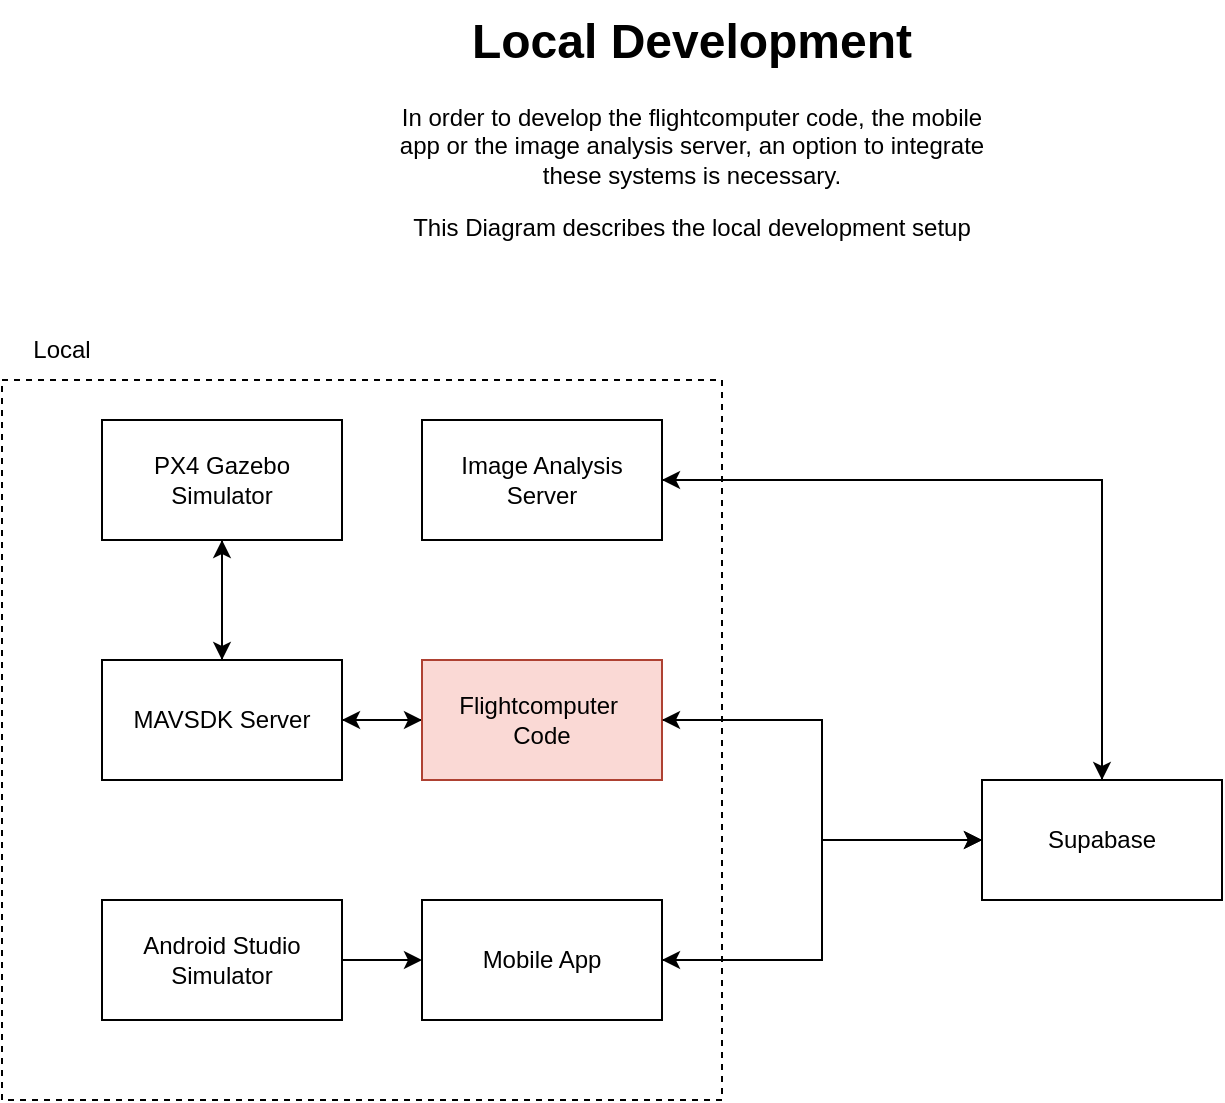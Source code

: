 <mxfile version="24.0.6" type="github">
  <diagram name="Page-1" id="SP0Z641HaMjEefX4H5Pm">
    <mxGraphModel dx="2313" dy="892" grid="1" gridSize="10" guides="1" tooltips="1" connect="1" arrows="1" fold="1" page="1" pageScale="1" pageWidth="850" pageHeight="1100" math="0" shadow="0">
      <root>
        <mxCell id="0" />
        <mxCell id="1" parent="0" />
        <mxCell id="qFjn44XNMLY__ncIcoNS-17" value="" style="rounded=0;whiteSpace=wrap;html=1;fillColor=none;dashed=1;" vertex="1" parent="1">
          <mxGeometry x="80" y="240" width="360" height="360" as="geometry" />
        </mxCell>
        <mxCell id="qFjn44XNMLY__ncIcoNS-9" style="edgeStyle=orthogonalEdgeStyle;rounded=0;orthogonalLoop=1;jettySize=auto;html=1;exitX=0.5;exitY=1;exitDx=0;exitDy=0;entryX=0.5;entryY=0;entryDx=0;entryDy=0;" edge="1" parent="1" source="qFjn44XNMLY__ncIcoNS-1" target="qFjn44XNMLY__ncIcoNS-2">
          <mxGeometry relative="1" as="geometry" />
        </mxCell>
        <mxCell id="qFjn44XNMLY__ncIcoNS-1" value="PX4 Gazebo Simulator" style="rounded=0;whiteSpace=wrap;html=1;" vertex="1" parent="1">
          <mxGeometry x="130" y="260" width="120" height="60" as="geometry" />
        </mxCell>
        <mxCell id="qFjn44XNMLY__ncIcoNS-10" style="edgeStyle=orthogonalEdgeStyle;rounded=0;orthogonalLoop=1;jettySize=auto;html=1;exitX=0.5;exitY=0;exitDx=0;exitDy=0;entryX=0.5;entryY=1;entryDx=0;entryDy=0;" edge="1" parent="1" source="qFjn44XNMLY__ncIcoNS-2" target="qFjn44XNMLY__ncIcoNS-1">
          <mxGeometry relative="1" as="geometry" />
        </mxCell>
        <mxCell id="qFjn44XNMLY__ncIcoNS-11" style="edgeStyle=orthogonalEdgeStyle;rounded=0;orthogonalLoop=1;jettySize=auto;html=1;exitX=1;exitY=0.5;exitDx=0;exitDy=0;entryX=0;entryY=0.5;entryDx=0;entryDy=0;" edge="1" parent="1" source="qFjn44XNMLY__ncIcoNS-2" target="qFjn44XNMLY__ncIcoNS-3">
          <mxGeometry relative="1" as="geometry" />
        </mxCell>
        <mxCell id="qFjn44XNMLY__ncIcoNS-2" value="MAVSDK Server" style="rounded=0;whiteSpace=wrap;html=1;" vertex="1" parent="1">
          <mxGeometry x="130" y="380" width="120" height="60" as="geometry" />
        </mxCell>
        <mxCell id="qFjn44XNMLY__ncIcoNS-12" style="edgeStyle=orthogonalEdgeStyle;rounded=0;orthogonalLoop=1;jettySize=auto;html=1;exitX=0;exitY=0.5;exitDx=0;exitDy=0;entryX=1;entryY=0.5;entryDx=0;entryDy=0;" edge="1" parent="1" source="qFjn44XNMLY__ncIcoNS-3" target="qFjn44XNMLY__ncIcoNS-2">
          <mxGeometry relative="1" as="geometry" />
        </mxCell>
        <mxCell id="qFjn44XNMLY__ncIcoNS-13" style="edgeStyle=orthogonalEdgeStyle;rounded=0;orthogonalLoop=1;jettySize=auto;html=1;exitX=1;exitY=0.5;exitDx=0;exitDy=0;entryX=0;entryY=0.5;entryDx=0;entryDy=0;" edge="1" parent="1" source="qFjn44XNMLY__ncIcoNS-3" target="qFjn44XNMLY__ncIcoNS-4">
          <mxGeometry relative="1" as="geometry" />
        </mxCell>
        <mxCell id="qFjn44XNMLY__ncIcoNS-3" value="&lt;div&gt;Flightcomputer&amp;nbsp;&lt;/div&gt;&lt;div&gt;Code&lt;/div&gt;" style="rounded=0;whiteSpace=wrap;html=1;fillColor=#fad9d5;strokeColor=#ae4132;" vertex="1" parent="1">
          <mxGeometry x="290" y="380" width="120" height="60" as="geometry" />
        </mxCell>
        <mxCell id="qFjn44XNMLY__ncIcoNS-14" style="edgeStyle=orthogonalEdgeStyle;rounded=0;orthogonalLoop=1;jettySize=auto;html=1;exitX=0;exitY=0.5;exitDx=0;exitDy=0;entryX=1;entryY=0.5;entryDx=0;entryDy=0;" edge="1" parent="1" source="qFjn44XNMLY__ncIcoNS-4" target="qFjn44XNMLY__ncIcoNS-3">
          <mxGeometry relative="1" as="geometry" />
        </mxCell>
        <mxCell id="qFjn44XNMLY__ncIcoNS-15" style="edgeStyle=orthogonalEdgeStyle;rounded=0;orthogonalLoop=1;jettySize=auto;html=1;exitX=0;exitY=0.5;exitDx=0;exitDy=0;entryX=1;entryY=0.5;entryDx=0;entryDy=0;" edge="1" parent="1" source="qFjn44XNMLY__ncIcoNS-4" target="qFjn44XNMLY__ncIcoNS-5">
          <mxGeometry relative="1" as="geometry" />
        </mxCell>
        <mxCell id="qFjn44XNMLY__ncIcoNS-22" style="edgeStyle=orthogonalEdgeStyle;rounded=0;orthogonalLoop=1;jettySize=auto;html=1;exitX=0.5;exitY=0;exitDx=0;exitDy=0;entryX=1;entryY=0.5;entryDx=0;entryDy=0;" edge="1" parent="1" source="qFjn44XNMLY__ncIcoNS-4" target="qFjn44XNMLY__ncIcoNS-20">
          <mxGeometry relative="1" as="geometry" />
        </mxCell>
        <mxCell id="qFjn44XNMLY__ncIcoNS-4" value="Supabase" style="rounded=0;whiteSpace=wrap;html=1;" vertex="1" parent="1">
          <mxGeometry x="570" y="440" width="120" height="60" as="geometry" />
        </mxCell>
        <mxCell id="qFjn44XNMLY__ncIcoNS-16" style="edgeStyle=orthogonalEdgeStyle;rounded=0;orthogonalLoop=1;jettySize=auto;html=1;exitX=1;exitY=0.5;exitDx=0;exitDy=0;entryX=0;entryY=0.5;entryDx=0;entryDy=0;" edge="1" parent="1" source="qFjn44XNMLY__ncIcoNS-5" target="qFjn44XNMLY__ncIcoNS-4">
          <mxGeometry relative="1" as="geometry" />
        </mxCell>
        <mxCell id="qFjn44XNMLY__ncIcoNS-5" value="Mobile App" style="rounded=0;whiteSpace=wrap;html=1;" vertex="1" parent="1">
          <mxGeometry x="290" y="500" width="120" height="60" as="geometry" />
        </mxCell>
        <mxCell id="qFjn44XNMLY__ncIcoNS-6" value="&lt;h1 style=&quot;margin-top: 0px;&quot;&gt;Local Development&lt;br&gt;&lt;/h1&gt;&lt;p&gt;In order to develop the flightcomputer code, the mobile app or the image analysis server, an option to integrate these systems is necessary.&lt;/p&gt;&lt;p&gt;This Diagram describes the local development setup&lt;br&gt;&lt;/p&gt;" style="text;html=1;whiteSpace=wrap;overflow=hidden;rounded=0;align=center;" vertex="1" parent="1">
          <mxGeometry x="270" y="50" width="310" height="120" as="geometry" />
        </mxCell>
        <mxCell id="qFjn44XNMLY__ncIcoNS-8" style="edgeStyle=orthogonalEdgeStyle;rounded=0;orthogonalLoop=1;jettySize=auto;html=1;exitX=1;exitY=0.5;exitDx=0;exitDy=0;entryX=0;entryY=0.5;entryDx=0;entryDy=0;" edge="1" parent="1" source="qFjn44XNMLY__ncIcoNS-7" target="qFjn44XNMLY__ncIcoNS-5">
          <mxGeometry relative="1" as="geometry" />
        </mxCell>
        <mxCell id="qFjn44XNMLY__ncIcoNS-7" value="&lt;div&gt;Android Studio&lt;/div&gt;&lt;div&gt;Simulator&lt;br&gt;&lt;/div&gt;" style="rounded=0;whiteSpace=wrap;html=1;" vertex="1" parent="1">
          <mxGeometry x="130" y="500" width="120" height="60" as="geometry" />
        </mxCell>
        <mxCell id="qFjn44XNMLY__ncIcoNS-18" value="Local" style="text;html=1;align=center;verticalAlign=middle;whiteSpace=wrap;rounded=0;" vertex="1" parent="1">
          <mxGeometry x="80" y="210" width="60" height="30" as="geometry" />
        </mxCell>
        <mxCell id="qFjn44XNMLY__ncIcoNS-21" style="edgeStyle=orthogonalEdgeStyle;rounded=0;orthogonalLoop=1;jettySize=auto;html=1;exitX=1;exitY=0.5;exitDx=0;exitDy=0;entryX=0.5;entryY=0;entryDx=0;entryDy=0;" edge="1" parent="1" source="qFjn44XNMLY__ncIcoNS-20" target="qFjn44XNMLY__ncIcoNS-4">
          <mxGeometry relative="1" as="geometry" />
        </mxCell>
        <mxCell id="qFjn44XNMLY__ncIcoNS-20" value="Image Analysis Server" style="rounded=0;whiteSpace=wrap;html=1;" vertex="1" parent="1">
          <mxGeometry x="290" y="260" width="120" height="60" as="geometry" />
        </mxCell>
      </root>
    </mxGraphModel>
  </diagram>
</mxfile>
